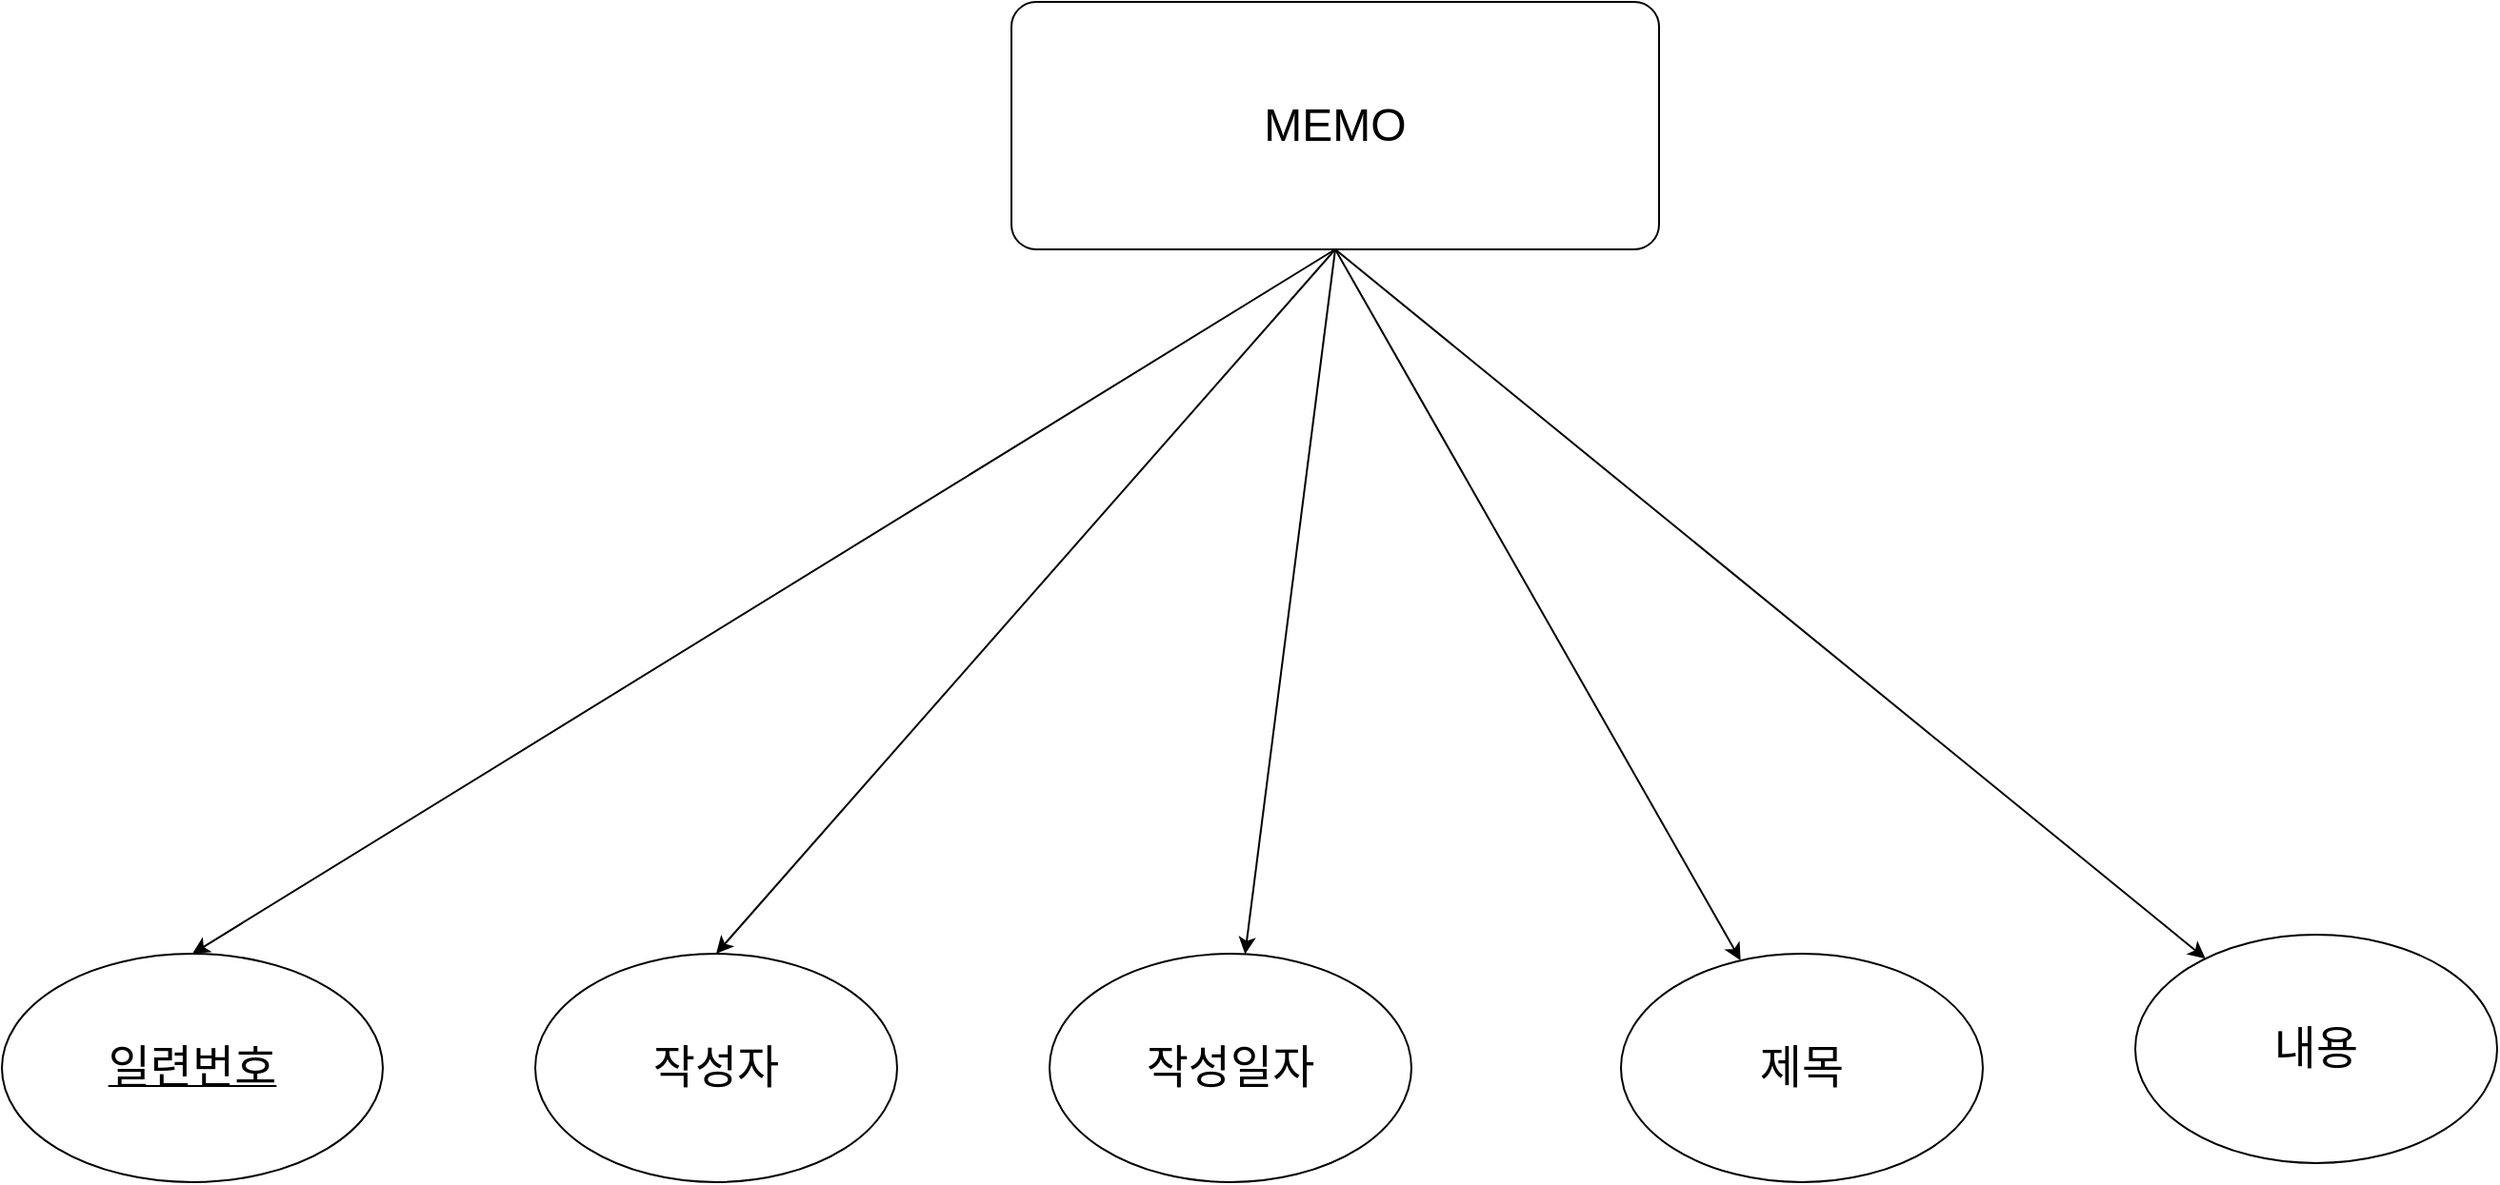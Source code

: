 <mxfile version="21.3.2" type="device">
  <diagram name="페이지-1" id="wsmQ1aC9qhE5_pbdgPmv">
    <mxGraphModel dx="2390" dy="1165" grid="1" gridSize="10" guides="1" tooltips="1" connect="1" arrows="1" fold="1" page="1" pageScale="1" pageWidth="4681" pageHeight="3300" math="0" shadow="0">
      <root>
        <mxCell id="0" />
        <mxCell id="1" parent="0" />
        <mxCell id="k2WsUIv_nSECYckXhPB7-8" style="rounded=0;orthogonalLoop=1;jettySize=auto;html=1;entryX=0.5;entryY=0;entryDx=0;entryDy=0;exitX=0.5;exitY=1;exitDx=0;exitDy=0;" edge="1" parent="1" source="k2WsUIv_nSECYckXhPB7-1" target="k2WsUIv_nSECYckXhPB7-3">
          <mxGeometry relative="1" as="geometry" />
        </mxCell>
        <mxCell id="k2WsUIv_nSECYckXhPB7-9" style="rounded=0;orthogonalLoop=1;jettySize=auto;html=1;entryX=0.5;entryY=0;entryDx=0;entryDy=0;exitX=0.5;exitY=1;exitDx=0;exitDy=0;" edge="1" parent="1" source="k2WsUIv_nSECYckXhPB7-1" target="k2WsUIv_nSECYckXhPB7-6">
          <mxGeometry relative="1" as="geometry" />
        </mxCell>
        <mxCell id="k2WsUIv_nSECYckXhPB7-10" style="edgeStyle=none;shape=connector;rounded=0;orthogonalLoop=1;jettySize=auto;html=1;labelBackgroundColor=default;strokeColor=default;fontFamily=Helvetica;fontSize=11;fontColor=default;endArrow=classic;exitX=0.5;exitY=1;exitDx=0;exitDy=0;" edge="1" parent="1" source="k2WsUIv_nSECYckXhPB7-1" target="k2WsUIv_nSECYckXhPB7-4">
          <mxGeometry relative="1" as="geometry" />
        </mxCell>
        <mxCell id="k2WsUIv_nSECYckXhPB7-11" style="edgeStyle=none;shape=connector;rounded=0;orthogonalLoop=1;jettySize=auto;html=1;labelBackgroundColor=default;strokeColor=default;fontFamily=Helvetica;fontSize=11;fontColor=default;endArrow=classic;exitX=0.5;exitY=1;exitDx=0;exitDy=0;" edge="1" parent="1" source="k2WsUIv_nSECYckXhPB7-1" target="k2WsUIv_nSECYckXhPB7-5">
          <mxGeometry relative="1" as="geometry" />
        </mxCell>
        <mxCell id="k2WsUIv_nSECYckXhPB7-12" style="edgeStyle=none;shape=connector;rounded=0;orthogonalLoop=1;jettySize=auto;html=1;labelBackgroundColor=default;strokeColor=default;fontFamily=Helvetica;fontSize=11;fontColor=default;endArrow=classic;exitX=0.5;exitY=1;exitDx=0;exitDy=0;" edge="1" parent="1" source="k2WsUIv_nSECYckXhPB7-1" target="k2WsUIv_nSECYckXhPB7-7">
          <mxGeometry relative="1" as="geometry" />
        </mxCell>
        <mxCell id="k2WsUIv_nSECYckXhPB7-1" value="&lt;span style=&quot;font-size: 24px;&quot;&gt;MEMO&lt;/span&gt;" style="rounded=1;arcSize=10;whiteSpace=wrap;html=1;align=center;" vertex="1" parent="1">
          <mxGeometry x="600" y="180" width="340" height="130" as="geometry" />
        </mxCell>
        <mxCell id="k2WsUIv_nSECYckXhPB7-3" value="&lt;font style=&quot;font-size: 24px;&quot;&gt;일련번호&lt;/font&gt;" style="ellipse;whiteSpace=wrap;html=1;align=center;fontStyle=4;" vertex="1" parent="1">
          <mxGeometry x="70" y="680" width="200" height="120" as="geometry" />
        </mxCell>
        <mxCell id="k2WsUIv_nSECYckXhPB7-4" value="&lt;font style=&quot;font-size: 24px;&quot;&gt;작성일자&lt;/font&gt;" style="ellipse;whiteSpace=wrap;html=1;align=center;" vertex="1" parent="1">
          <mxGeometry x="620" y="680" width="190" height="120" as="geometry" />
        </mxCell>
        <mxCell id="k2WsUIv_nSECYckXhPB7-5" value="&lt;font style=&quot;font-size: 24px;&quot;&gt;제목&lt;/font&gt;" style="ellipse;whiteSpace=wrap;html=1;align=center;" vertex="1" parent="1">
          <mxGeometry x="920" y="680" width="190" height="120" as="geometry" />
        </mxCell>
        <mxCell id="k2WsUIv_nSECYckXhPB7-6" value="&lt;font style=&quot;font-size: 24px;&quot;&gt;작성자&lt;/font&gt;" style="ellipse;whiteSpace=wrap;html=1;align=center;" vertex="1" parent="1">
          <mxGeometry x="350" y="680" width="190" height="120" as="geometry" />
        </mxCell>
        <mxCell id="k2WsUIv_nSECYckXhPB7-7" value="&lt;font style=&quot;font-size: 24px;&quot;&gt;내용&lt;/font&gt;" style="ellipse;whiteSpace=wrap;html=1;align=center;" vertex="1" parent="1">
          <mxGeometry x="1190" y="670" width="190" height="120" as="geometry" />
        </mxCell>
      </root>
    </mxGraphModel>
  </diagram>
</mxfile>
